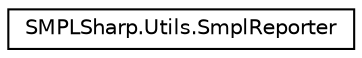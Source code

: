 digraph "Иерархия классов. Графический вид."
{
  edge [fontname="Helvetica",fontsize="10",labelfontname="Helvetica",labelfontsize="10"];
  node [fontname="Helvetica",fontsize="10",shape=record];
  rankdir="LR";
  Node1 [label="SMPLSharp.Utils.SmplReporter",height=0.2,width=0.4,color="black", fillcolor="white", style="filled",URL="$d2/d18/class_s_m_p_l_sharp_1_1_utils_1_1_smpl_reporter.html",tooltip="Give model statistic "];
}
